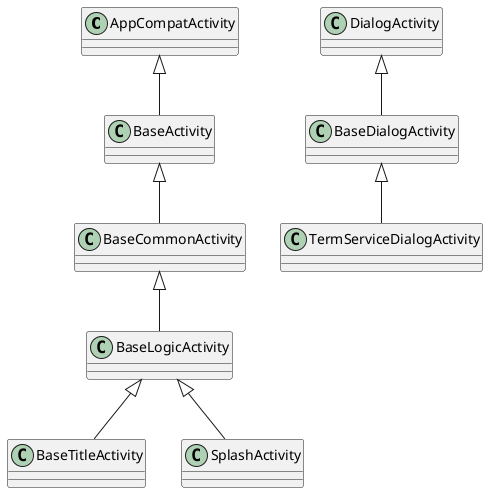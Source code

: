 @startuml
'https://plantuml.com/class-diagram

AppCompatActivity    <|--    BaseActivity
BaseActivity         <|--    BaseCommonActivity
BaseCommonActivity   <|--    BaseLogicActivity
BaseLogicActivity    <|--    BaseTitleActivity
BaseLogicActivity    <|--    SplashActivity

DialogActivity       <|--    BaseDialogActivity
BaseDialogActivity   <|--    TermServiceDialogActivity
@enduml
